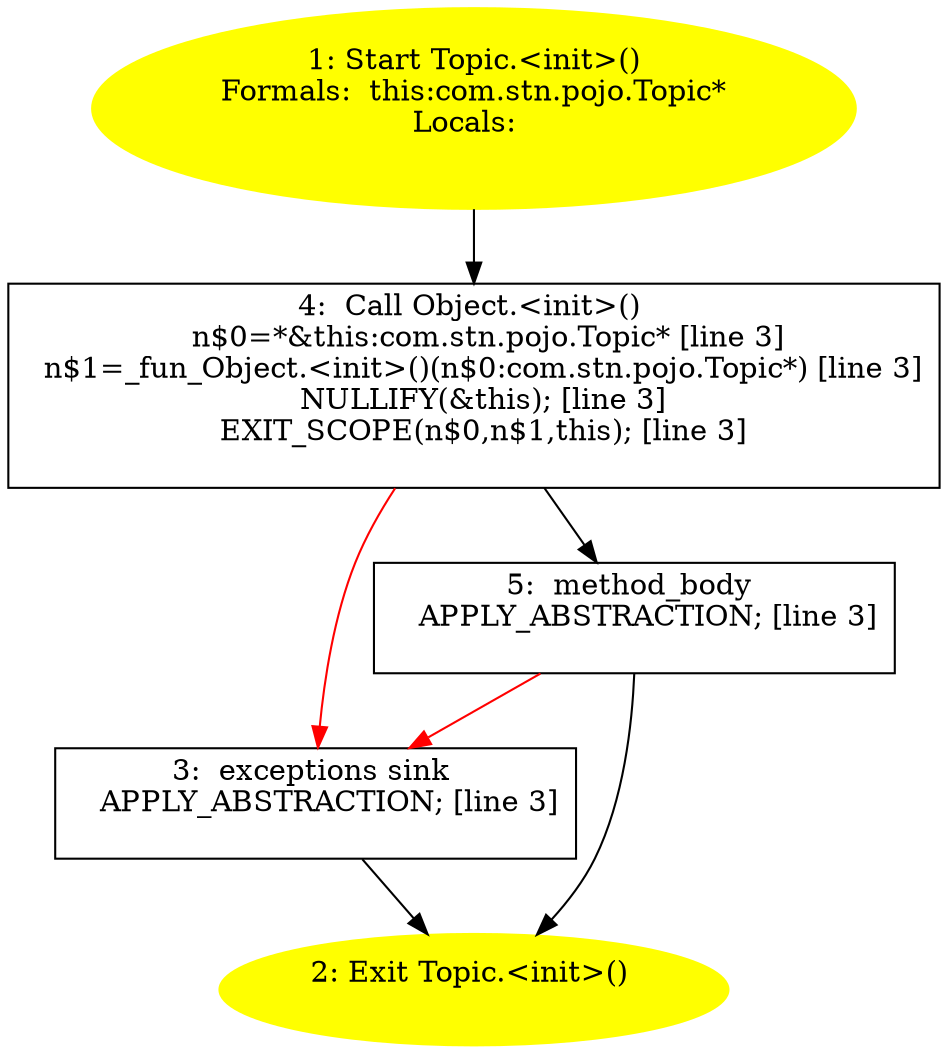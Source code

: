 /* @generated */
digraph cfg {
"com.stn.pojo.Topic.<init>().9ce69c6ddb536125b592e9cc5eaf759e_1" [label="1: Start Topic.<init>()\nFormals:  this:com.stn.pojo.Topic*\nLocals:  \n  " color=yellow style=filled]
	

	 "com.stn.pojo.Topic.<init>().9ce69c6ddb536125b592e9cc5eaf759e_1" -> "com.stn.pojo.Topic.<init>().9ce69c6ddb536125b592e9cc5eaf759e_4" ;
"com.stn.pojo.Topic.<init>().9ce69c6ddb536125b592e9cc5eaf759e_2" [label="2: Exit Topic.<init>() \n  " color=yellow style=filled]
	

"com.stn.pojo.Topic.<init>().9ce69c6ddb536125b592e9cc5eaf759e_3" [label="3:  exceptions sink \n   APPLY_ABSTRACTION; [line 3]\n " shape="box"]
	

	 "com.stn.pojo.Topic.<init>().9ce69c6ddb536125b592e9cc5eaf759e_3" -> "com.stn.pojo.Topic.<init>().9ce69c6ddb536125b592e9cc5eaf759e_2" ;
"com.stn.pojo.Topic.<init>().9ce69c6ddb536125b592e9cc5eaf759e_4" [label="4:  Call Object.<init>() \n   n$0=*&this:com.stn.pojo.Topic* [line 3]\n  n$1=_fun_Object.<init>()(n$0:com.stn.pojo.Topic*) [line 3]\n  NULLIFY(&this); [line 3]\n  EXIT_SCOPE(n$0,n$1,this); [line 3]\n " shape="box"]
	

	 "com.stn.pojo.Topic.<init>().9ce69c6ddb536125b592e9cc5eaf759e_4" -> "com.stn.pojo.Topic.<init>().9ce69c6ddb536125b592e9cc5eaf759e_5" ;
	 "com.stn.pojo.Topic.<init>().9ce69c6ddb536125b592e9cc5eaf759e_4" -> "com.stn.pojo.Topic.<init>().9ce69c6ddb536125b592e9cc5eaf759e_3" [color="red" ];
"com.stn.pojo.Topic.<init>().9ce69c6ddb536125b592e9cc5eaf759e_5" [label="5:  method_body \n   APPLY_ABSTRACTION; [line 3]\n " shape="box"]
	

	 "com.stn.pojo.Topic.<init>().9ce69c6ddb536125b592e9cc5eaf759e_5" -> "com.stn.pojo.Topic.<init>().9ce69c6ddb536125b592e9cc5eaf759e_2" ;
	 "com.stn.pojo.Topic.<init>().9ce69c6ddb536125b592e9cc5eaf759e_5" -> "com.stn.pojo.Topic.<init>().9ce69c6ddb536125b592e9cc5eaf759e_3" [color="red" ];
}
